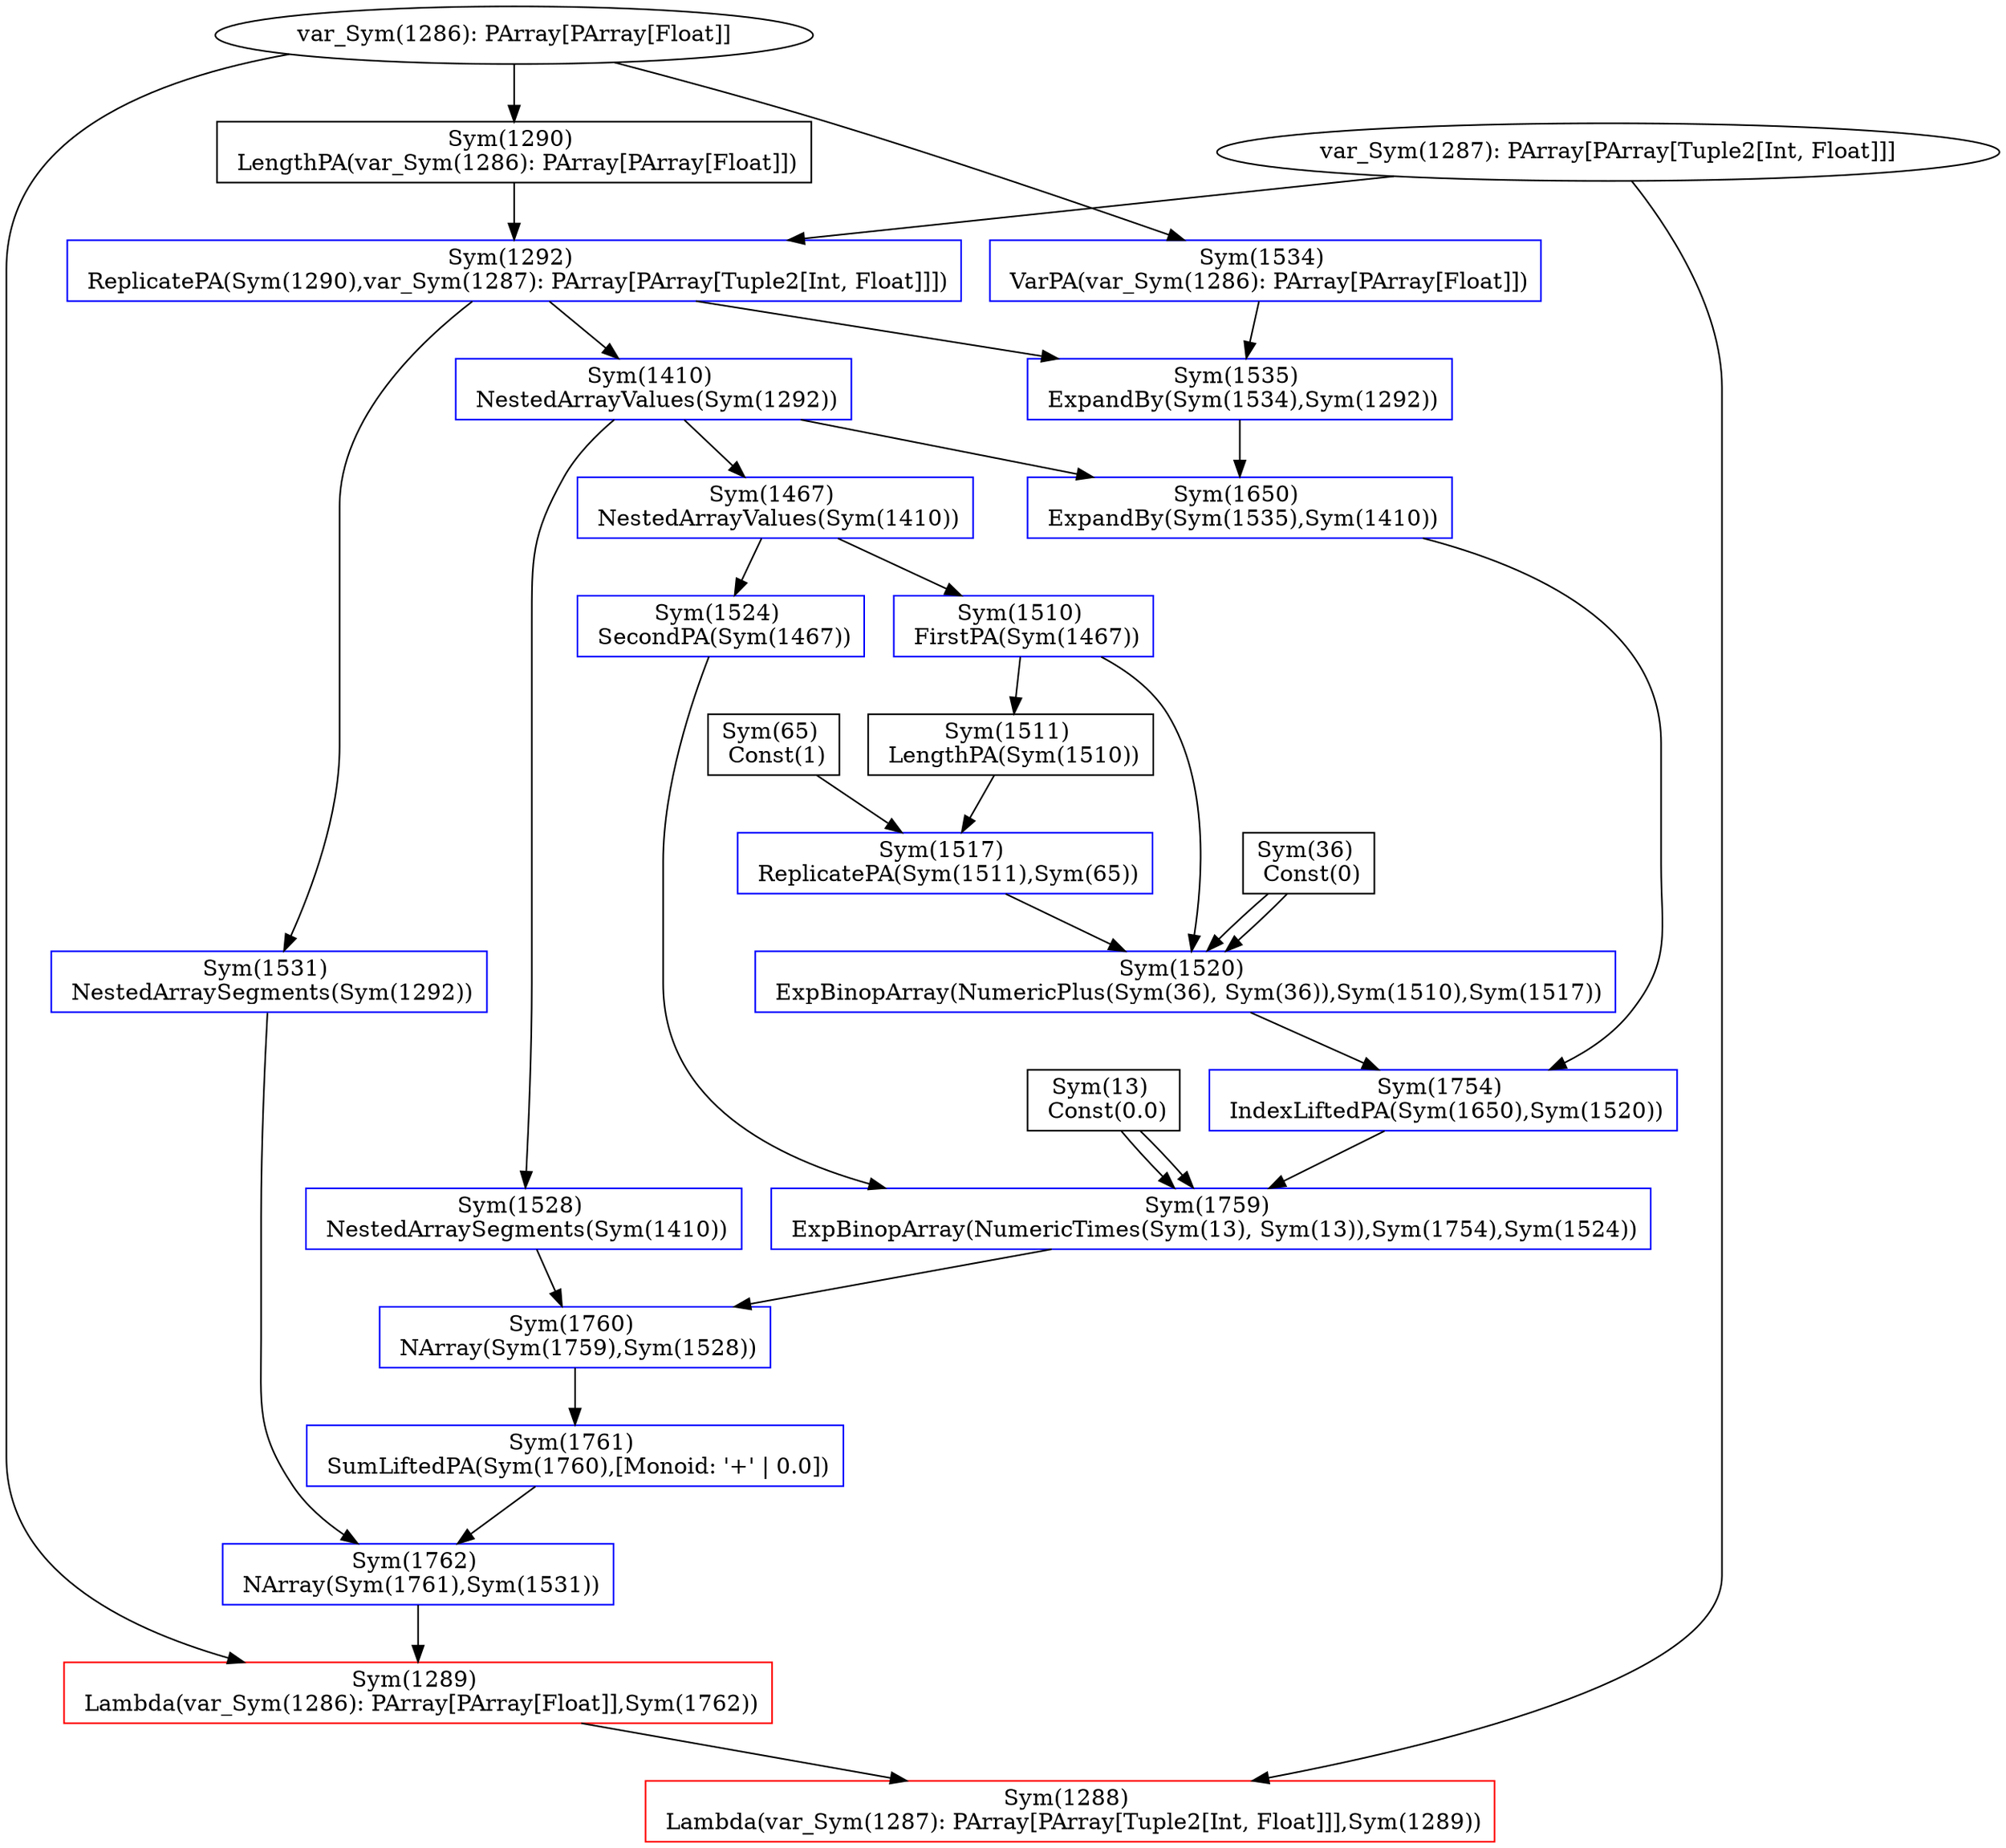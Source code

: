 digraph G {
"Sym(13)" [
label="Sym(13) \n Const(0.0)"
shape=box
]
"Sym(1534)" [
label="Sym(1534) \n VarPA(var_Sym(1286): PArray[PArray[Float]])"
shape=box
color=blue
]
"var_Sym(1286): PArray[PArray[Float]]" -> "Sym(1534)"
"Sym(1290)" [
label="Sym(1290) \n LengthPA(var_Sym(1286): PArray[PArray[Float]])"
shape=box
]
"var_Sym(1286): PArray[PArray[Float]]" -> "Sym(1290)"
"Sym(1292)" [
label="Sym(1292) \n ReplicatePA(Sym(1290),var_Sym(1287): PArray[PArray[Tuple2[Int, Float]]])"
shape=box
color=blue
]
"Sym(1290)" -> "Sym(1292)"
"var_Sym(1287): PArray[PArray[Tuple2[Int, Float]]]" -> "Sym(1292)"
"Sym(1535)" [
label="Sym(1535) \n ExpandBy(Sym(1534),Sym(1292))"
shape=box
color=blue
]
"Sym(1534)" -> "Sym(1535)"
"Sym(1292)" -> "Sym(1535)"
"Sym(1410)" [
label="Sym(1410) \n NestedArrayValues(Sym(1292))"
shape=box
color=blue
]
"Sym(1292)" -> "Sym(1410)"
"Sym(1650)" [
label="Sym(1650) \n ExpandBy(Sym(1535),Sym(1410))"
shape=box
color=blue
]
"Sym(1535)" -> "Sym(1650)"
"Sym(1410)" -> "Sym(1650)"
"Sym(36)" [
label="Sym(36) \n Const(0)"
shape=box
]
"Sym(1467)" [
label="Sym(1467) \n NestedArrayValues(Sym(1410))"
shape=box
color=blue
]
"Sym(1410)" -> "Sym(1467)"
"Sym(1510)" [
label="Sym(1510) \n FirstPA(Sym(1467))"
shape=box
color=blue
]
"Sym(1467)" -> "Sym(1510)"
"Sym(1511)" [
label="Sym(1511) \n LengthPA(Sym(1510))"
shape=box
]
"Sym(1510)" -> "Sym(1511)"
"Sym(65)" [
label="Sym(65) \n Const(1)"
shape=box
]
"Sym(1517)" [
label="Sym(1517) \n ReplicatePA(Sym(1511),Sym(65))"
shape=box
color=blue
]
"Sym(1511)" -> "Sym(1517)"
"Sym(65)" -> "Sym(1517)"
"Sym(1520)" [
label="Sym(1520) \n ExpBinopArray(NumericPlus(Sym(36), Sym(36)),Sym(1510),Sym(1517))"
shape=box
color=blue
]
"Sym(36)" -> "Sym(1520)"
"Sym(36)" -> "Sym(1520)"
"Sym(1510)" -> "Sym(1520)"
"Sym(1517)" -> "Sym(1520)"
"Sym(1754)" [
label="Sym(1754) \n IndexLiftedPA(Sym(1650),Sym(1520))"
shape=box
color=blue
]
"Sym(1650)" -> "Sym(1754)"
"Sym(1520)" -> "Sym(1754)"
"Sym(1524)" [
label="Sym(1524) \n SecondPA(Sym(1467))"
shape=box
color=blue
]
"Sym(1467)" -> "Sym(1524)"
"Sym(1759)" [
label="Sym(1759) \n ExpBinopArray(NumericTimes(Sym(13), Sym(13)),Sym(1754),Sym(1524))"
shape=box
color=blue
]
"Sym(13)" -> "Sym(1759)"
"Sym(13)" -> "Sym(1759)"
"Sym(1754)" -> "Sym(1759)"
"Sym(1524)" -> "Sym(1759)"
"Sym(1528)" [
label="Sym(1528) \n NestedArraySegments(Sym(1410))"
shape=box
color=blue
]
"Sym(1410)" -> "Sym(1528)"
"Sym(1760)" [
label="Sym(1760) \n NArray(Sym(1759),Sym(1528))"
shape=box
color=blue
]
"Sym(1759)" -> "Sym(1760)"
"Sym(1528)" -> "Sym(1760)"
"Sym(1761)" [
label="Sym(1761) \n SumLiftedPA(Sym(1760),[Monoid: '+' | 0.0])"
shape=box
color=blue
]
"Sym(1760)" -> "Sym(1761)"
"Sym(1531)" [
label="Sym(1531) \n NestedArraySegments(Sym(1292))"
shape=box
color=blue
]
"Sym(1292)" -> "Sym(1531)"
"Sym(1762)" [
label="Sym(1762) \n NArray(Sym(1761),Sym(1531))"
shape=box
color=blue
]
"Sym(1761)" -> "Sym(1762)"
"Sym(1531)" -> "Sym(1762)"
"Sym(1289)" [
label="Sym(1289) \n Lambda(var_Sym(1286): PArray[PArray[Float]],Sym(1762))"
shape=box
color=red
]
"var_Sym(1286): PArray[PArray[Float]]" -> "Sym(1289)"
"Sym(1762)" -> "Sym(1289)"
"Sym(1288)" [
label="Sym(1288) \n Lambda(var_Sym(1287): PArray[PArray[Tuple2[Int, Float]]],Sym(1289))"
shape=box
color=red
]
"var_Sym(1287): PArray[PArray[Tuple2[Int, Float]]]" -> "Sym(1288)"
"Sym(1289)" -> "Sym(1288)"
}
